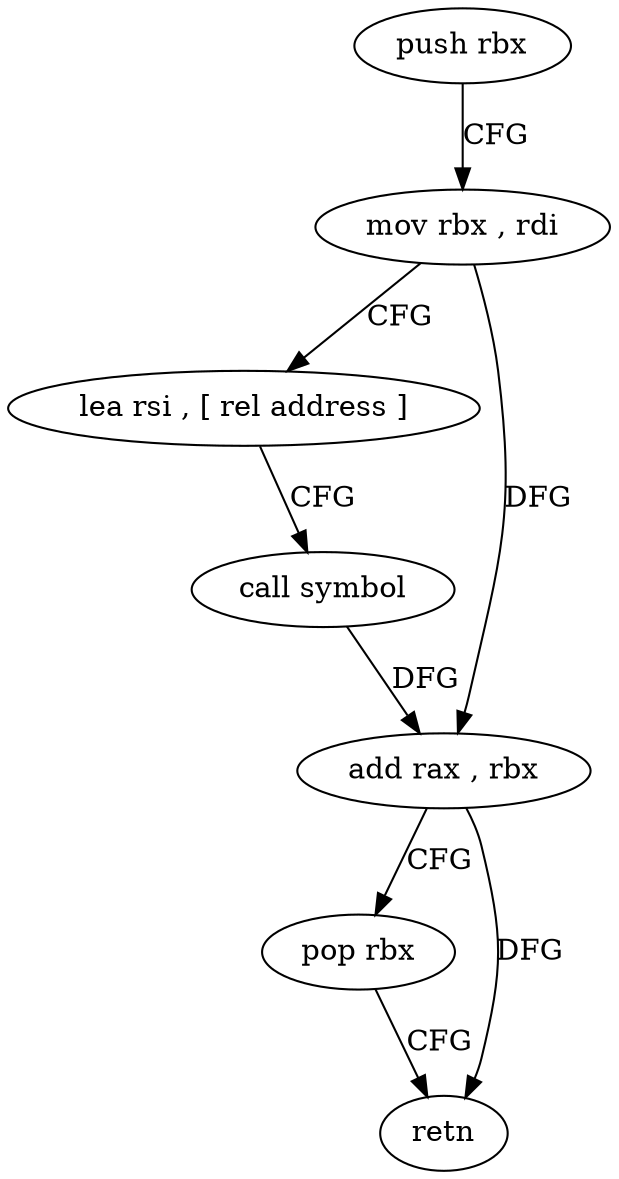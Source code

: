 digraph "func" {
"156640" [label = "push rbx" ]
"156641" [label = "mov rbx , rdi" ]
"156644" [label = "lea rsi , [ rel address ]" ]
"156651" [label = "call symbol" ]
"156656" [label = "add rax , rbx" ]
"156659" [label = "pop rbx" ]
"156660" [label = "retn" ]
"156640" -> "156641" [ label = "CFG" ]
"156641" -> "156644" [ label = "CFG" ]
"156641" -> "156656" [ label = "DFG" ]
"156644" -> "156651" [ label = "CFG" ]
"156651" -> "156656" [ label = "DFG" ]
"156656" -> "156659" [ label = "CFG" ]
"156656" -> "156660" [ label = "DFG" ]
"156659" -> "156660" [ label = "CFG" ]
}
